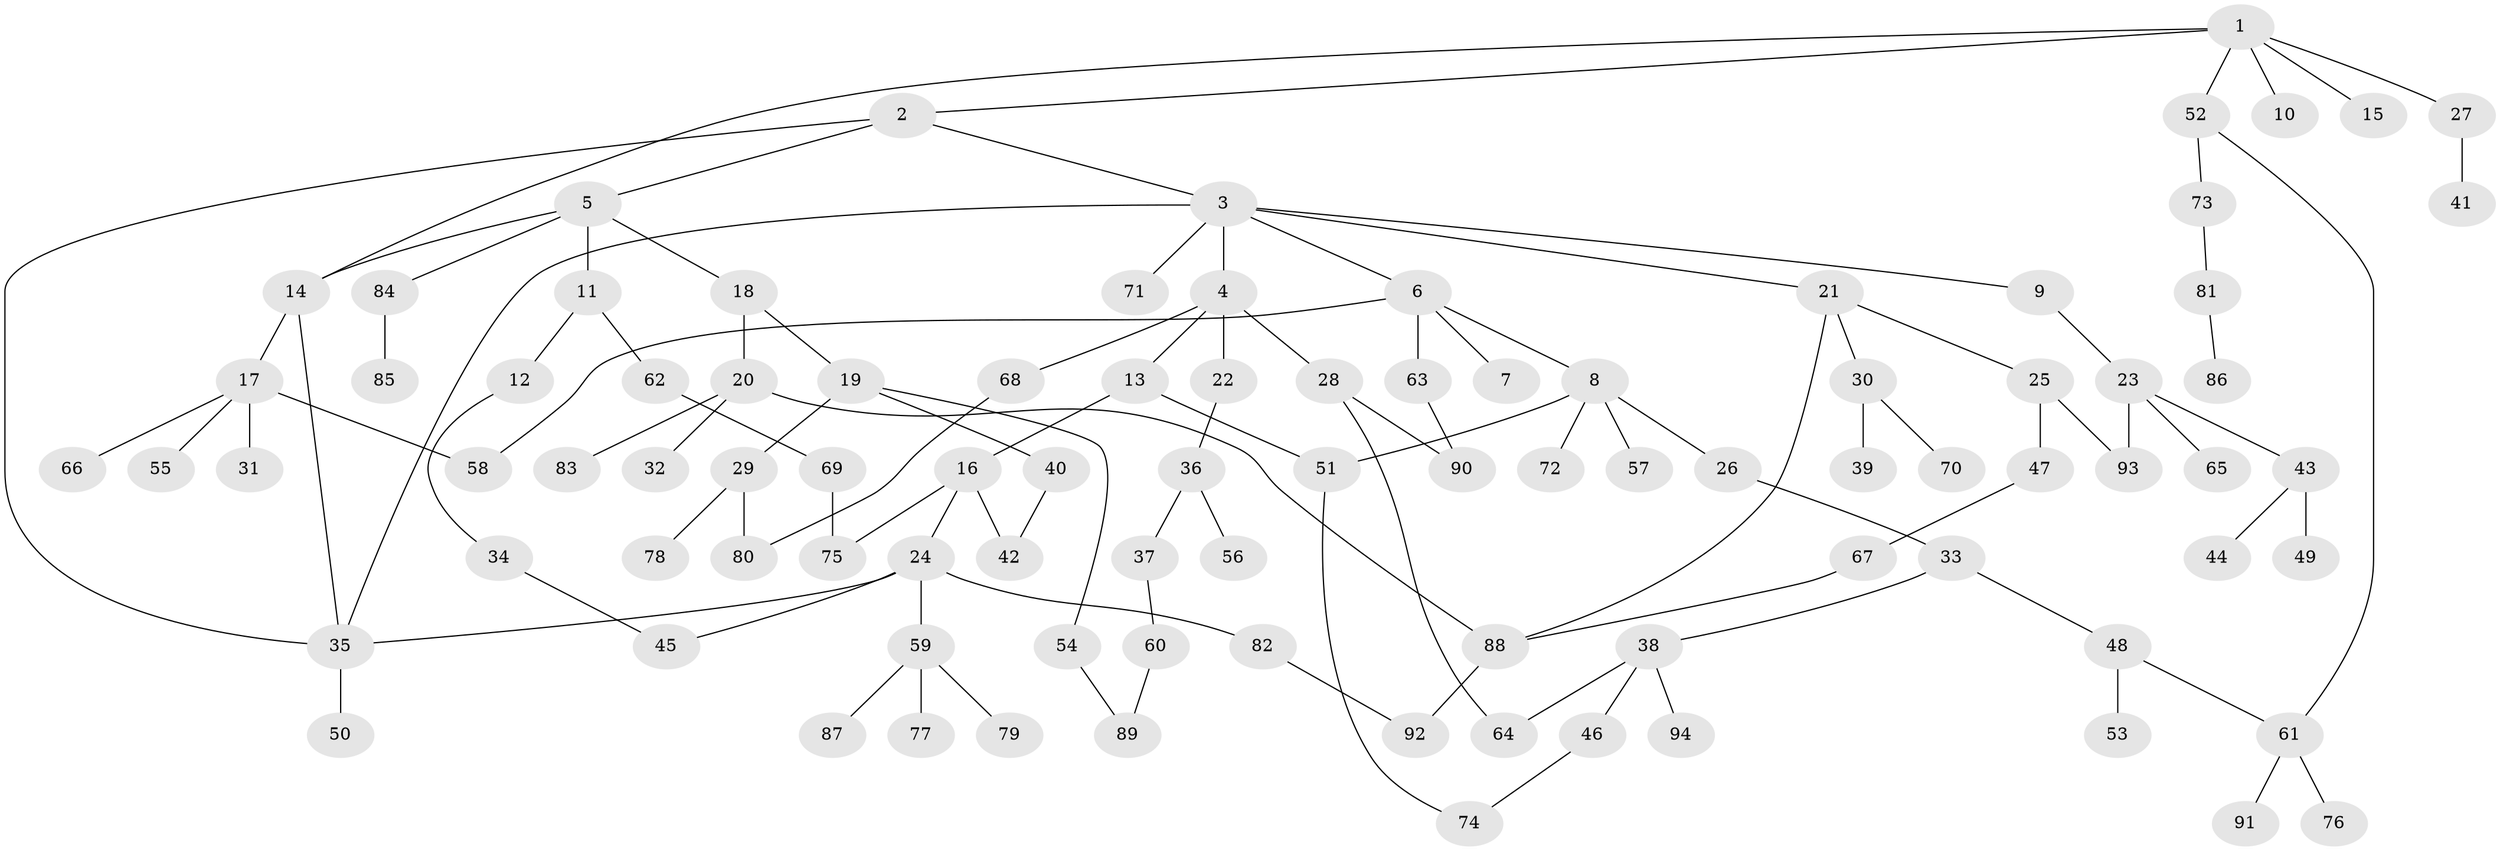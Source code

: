 // Generated by graph-tools (version 1.1) at 2025/10/02/27/25 16:10:52]
// undirected, 94 vertices, 112 edges
graph export_dot {
graph [start="1"]
  node [color=gray90,style=filled];
  1;
  2;
  3;
  4;
  5;
  6;
  7;
  8;
  9;
  10;
  11;
  12;
  13;
  14;
  15;
  16;
  17;
  18;
  19;
  20;
  21;
  22;
  23;
  24;
  25;
  26;
  27;
  28;
  29;
  30;
  31;
  32;
  33;
  34;
  35;
  36;
  37;
  38;
  39;
  40;
  41;
  42;
  43;
  44;
  45;
  46;
  47;
  48;
  49;
  50;
  51;
  52;
  53;
  54;
  55;
  56;
  57;
  58;
  59;
  60;
  61;
  62;
  63;
  64;
  65;
  66;
  67;
  68;
  69;
  70;
  71;
  72;
  73;
  74;
  75;
  76;
  77;
  78;
  79;
  80;
  81;
  82;
  83;
  84;
  85;
  86;
  87;
  88;
  89;
  90;
  91;
  92;
  93;
  94;
  1 -- 2;
  1 -- 10;
  1 -- 14;
  1 -- 15;
  1 -- 27;
  1 -- 52;
  2 -- 3;
  2 -- 5;
  2 -- 35;
  3 -- 4;
  3 -- 6;
  3 -- 9;
  3 -- 21;
  3 -- 71;
  3 -- 35;
  4 -- 13;
  4 -- 22;
  4 -- 28;
  4 -- 68;
  5 -- 11;
  5 -- 18;
  5 -- 84;
  5 -- 14;
  6 -- 7;
  6 -- 8;
  6 -- 63;
  6 -- 58;
  8 -- 26;
  8 -- 57;
  8 -- 72;
  8 -- 51;
  9 -- 23;
  11 -- 12;
  11 -- 62;
  12 -- 34;
  13 -- 16;
  13 -- 51;
  14 -- 17;
  14 -- 35;
  16 -- 24;
  16 -- 42;
  16 -- 75;
  17 -- 31;
  17 -- 55;
  17 -- 58;
  17 -- 66;
  18 -- 19;
  18 -- 20;
  19 -- 29;
  19 -- 40;
  19 -- 54;
  20 -- 32;
  20 -- 83;
  20 -- 88;
  21 -- 25;
  21 -- 30;
  21 -- 88;
  22 -- 36;
  23 -- 43;
  23 -- 65;
  23 -- 93;
  24 -- 59;
  24 -- 82;
  24 -- 35;
  24 -- 45;
  25 -- 47;
  25 -- 93;
  26 -- 33;
  27 -- 41;
  28 -- 64;
  28 -- 90;
  29 -- 78;
  29 -- 80;
  30 -- 39;
  30 -- 70;
  33 -- 38;
  33 -- 48;
  34 -- 45;
  35 -- 50;
  36 -- 37;
  36 -- 56;
  37 -- 60;
  38 -- 46;
  38 -- 64;
  38 -- 94;
  40 -- 42;
  43 -- 44;
  43 -- 49;
  46 -- 74;
  47 -- 67;
  48 -- 53;
  48 -- 61;
  51 -- 74;
  52 -- 61;
  52 -- 73;
  54 -- 89;
  59 -- 77;
  59 -- 79;
  59 -- 87;
  60 -- 89;
  61 -- 76;
  61 -- 91;
  62 -- 69;
  63 -- 90;
  67 -- 88;
  68 -- 80;
  69 -- 75;
  73 -- 81;
  81 -- 86;
  82 -- 92;
  84 -- 85;
  88 -- 92;
}
